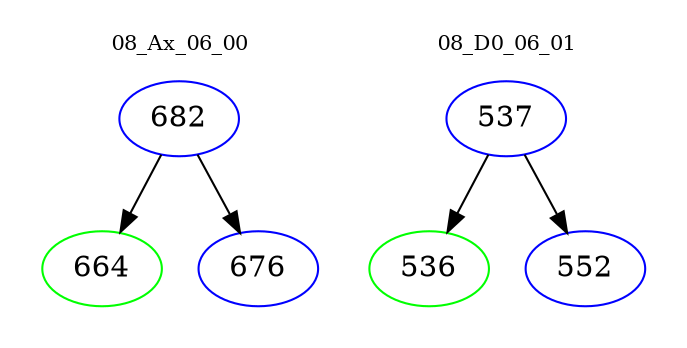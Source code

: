 digraph{
subgraph cluster_0 {
color = white
label = "08_Ax_06_00";
fontsize=10;
T0_682 [label="682", color="blue"]
T0_682 -> T0_664 [color="black"]
T0_664 [label="664", color="green"]
T0_682 -> T0_676 [color="black"]
T0_676 [label="676", color="blue"]
}
subgraph cluster_1 {
color = white
label = "08_D0_06_01";
fontsize=10;
T1_537 [label="537", color="blue"]
T1_537 -> T1_536 [color="black"]
T1_536 [label="536", color="green"]
T1_537 -> T1_552 [color="black"]
T1_552 [label="552", color="blue"]
}
}
